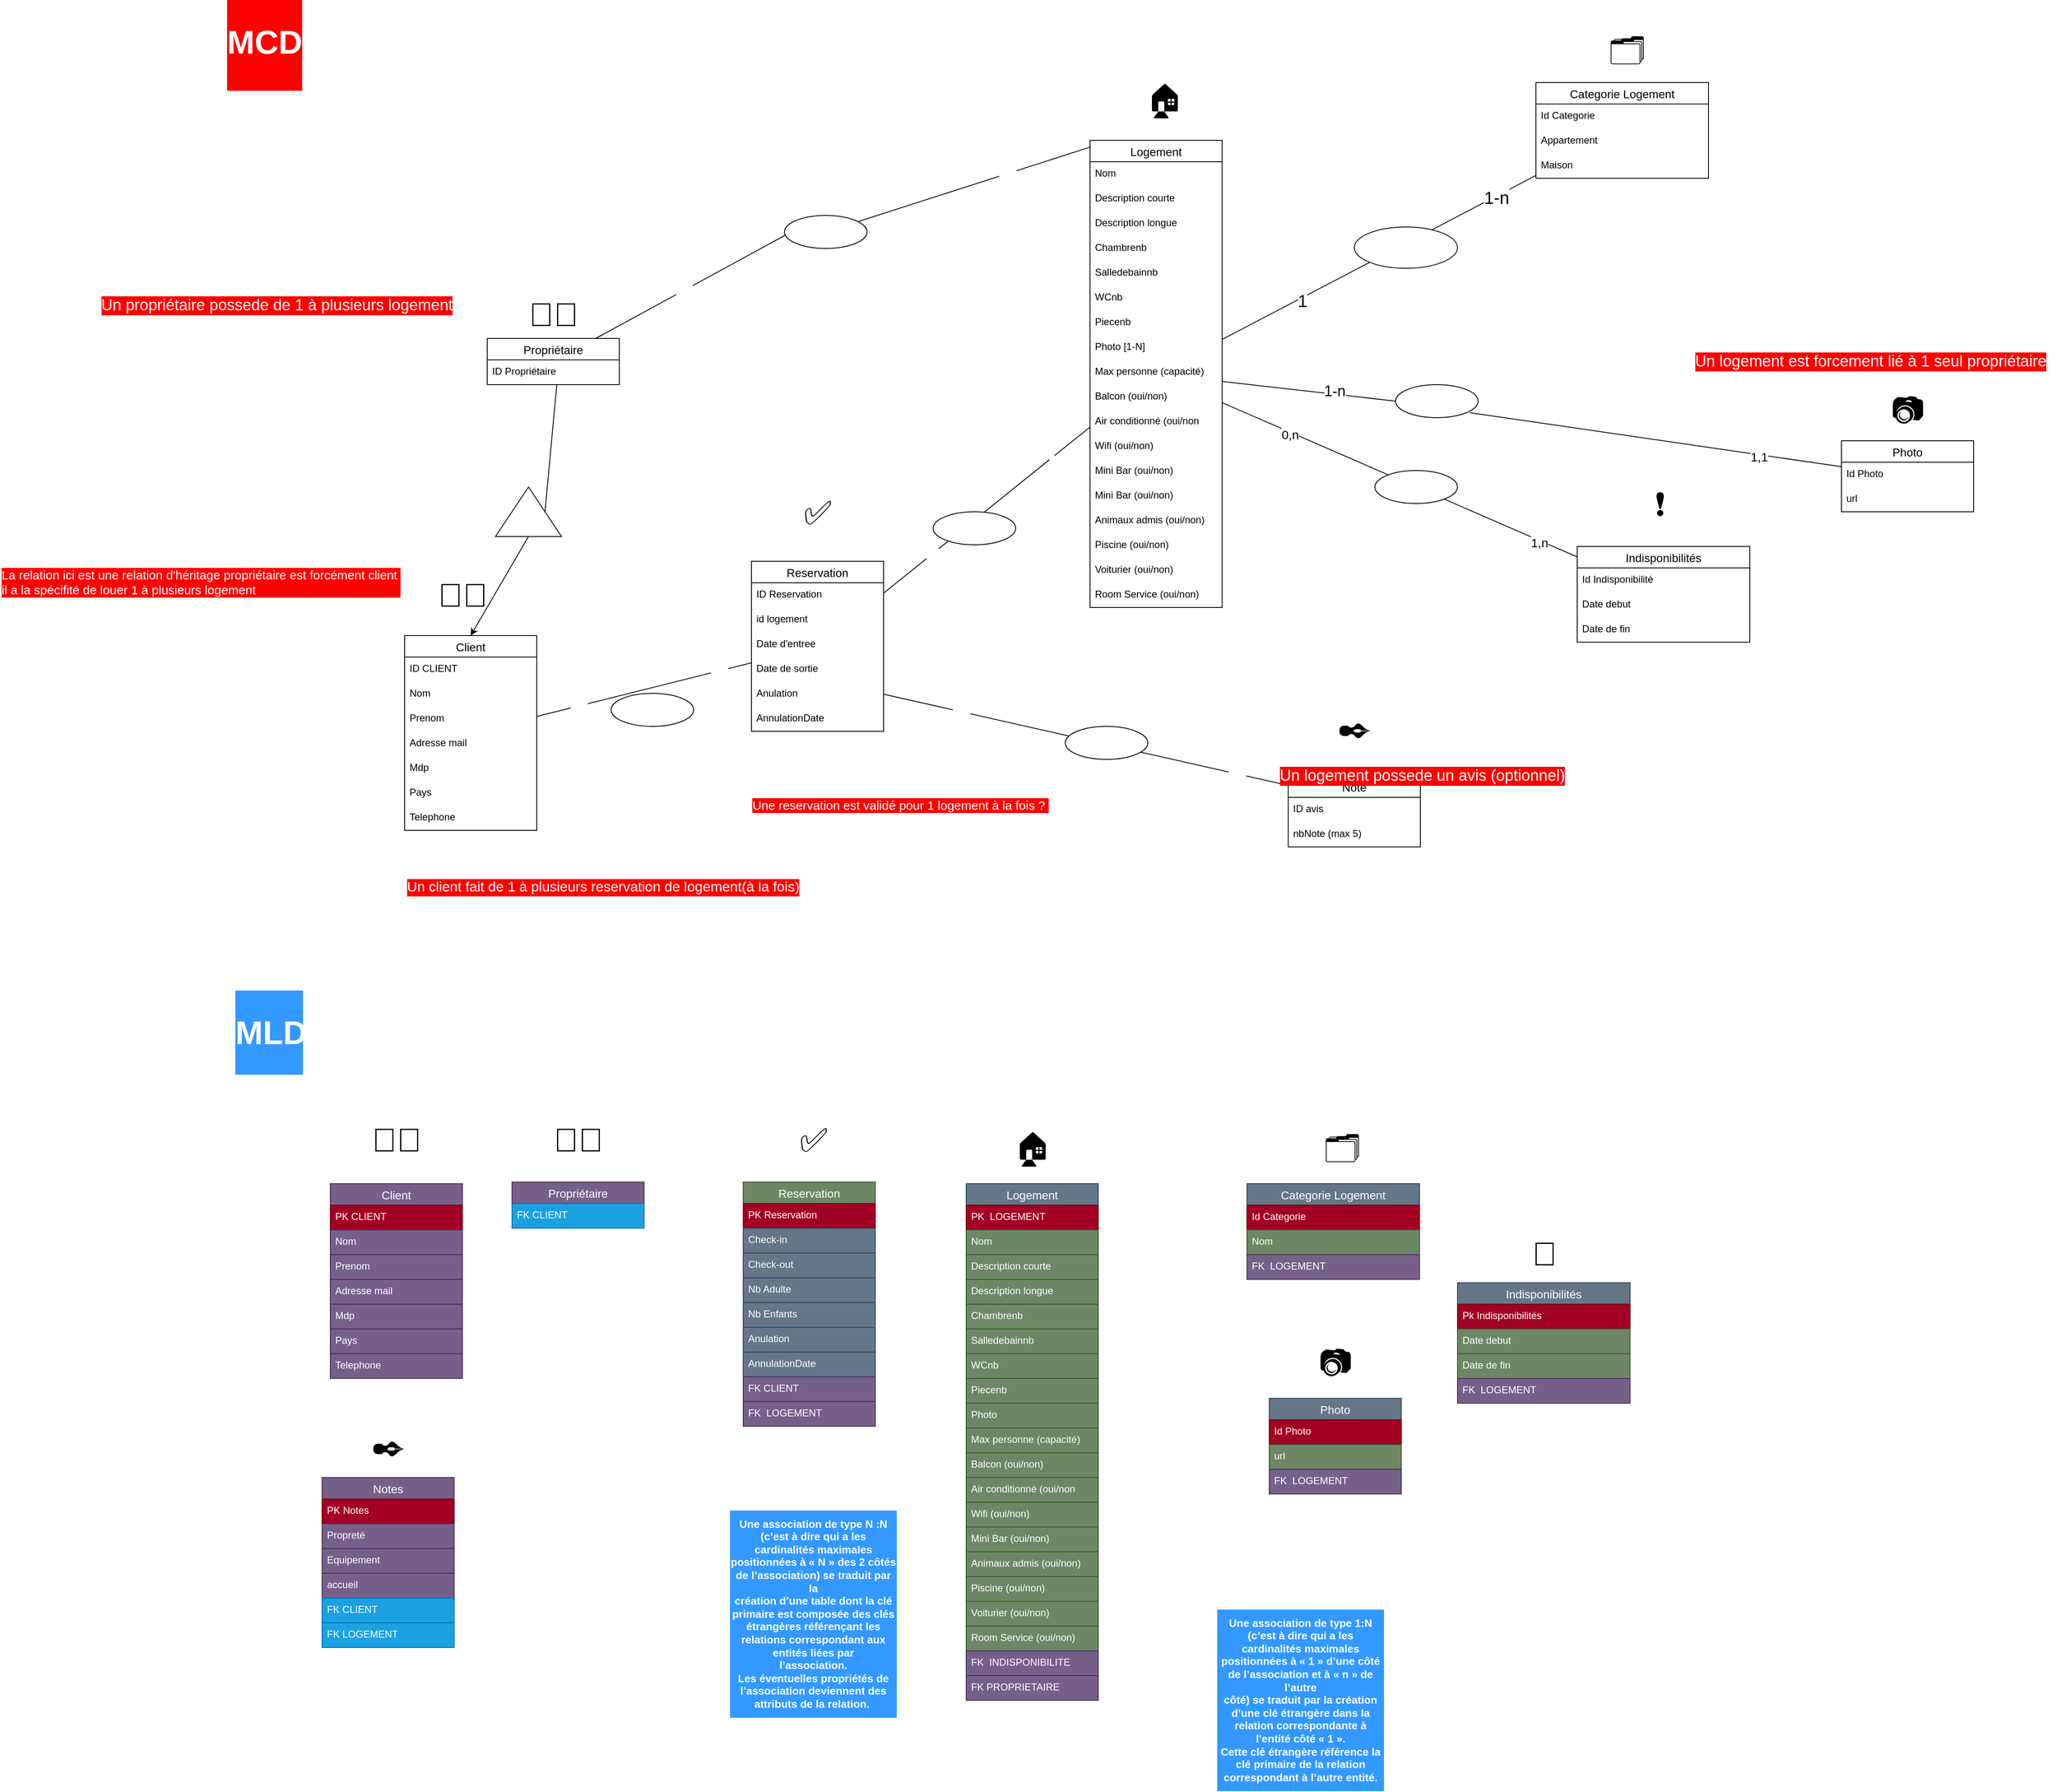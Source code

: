 <mxfile>
    <diagram id="8EdamfEGsbZpH8VLuooQ" name="Page-1">
        <mxGraphModel dx="2427" dy="2163" grid="1" gridSize="10" guides="1" tooltips="1" connect="1" arrows="1" fold="1" page="1" pageScale="1" pageWidth="827" pageHeight="1169" math="0" shadow="0">
            <root>
                <mxCell id="0"/>
                <mxCell id="1" parent="0"/>
                <mxCell id="2" value="Client" style="swimlane;fontStyle=0;childLayout=stackLayout;horizontal=1;startSize=26;horizontalStack=0;resizeParent=1;resizeParentMax=0;resizeLast=0;collapsible=1;marginBottom=0;align=center;fontSize=14;" parent="1" vertex="1">
                    <mxGeometry x="-220" y="-300" width="160" height="236" as="geometry"/>
                </mxCell>
                <mxCell id="3" value="ID CLIENT" style="text;strokeColor=none;fillColor=none;spacingLeft=4;spacingRight=4;overflow=hidden;rotatable=0;points=[[0,0.5],[1,0.5]];portConstraint=eastwest;fontSize=12;" parent="2" vertex="1">
                    <mxGeometry y="26" width="160" height="30" as="geometry"/>
                </mxCell>
                <mxCell id="19" value="Nom" style="text;strokeColor=none;fillColor=none;spacingLeft=4;spacingRight=4;overflow=hidden;rotatable=0;points=[[0,0.5],[1,0.5]];portConstraint=eastwest;fontSize=12;" parent="2" vertex="1">
                    <mxGeometry y="56" width="160" height="30" as="geometry"/>
                </mxCell>
                <mxCell id="4" value="Prenom" style="text;strokeColor=none;fillColor=none;spacingLeft=4;spacingRight=4;overflow=hidden;rotatable=0;points=[[0,0.5],[1,0.5]];portConstraint=eastwest;fontSize=12;" parent="2" vertex="1">
                    <mxGeometry y="86" width="160" height="30" as="geometry"/>
                </mxCell>
                <mxCell id="5" value="Adresse mail" style="text;strokeColor=none;fillColor=none;spacingLeft=4;spacingRight=4;overflow=hidden;rotatable=0;points=[[0,0.5],[1,0.5]];portConstraint=eastwest;fontSize=12;" parent="2" vertex="1">
                    <mxGeometry y="116" width="160" height="30" as="geometry"/>
                </mxCell>
                <mxCell id="22" value="Mdp" style="text;strokeColor=none;fillColor=none;spacingLeft=4;spacingRight=4;overflow=hidden;rotatable=0;points=[[0,0.5],[1,0.5]];portConstraint=eastwest;fontSize=12;" parent="2" vertex="1">
                    <mxGeometry y="146" width="160" height="30" as="geometry"/>
                </mxCell>
                <mxCell id="20" value="Pays" style="text;strokeColor=none;fillColor=none;spacingLeft=4;spacingRight=4;overflow=hidden;rotatable=0;points=[[0,0.5],[1,0.5]];portConstraint=eastwest;fontSize=12;" parent="2" vertex="1">
                    <mxGeometry y="176" width="160" height="30" as="geometry"/>
                </mxCell>
                <mxCell id="21" value="Telephone" style="text;strokeColor=none;fillColor=none;spacingLeft=4;spacingRight=4;overflow=hidden;rotatable=0;points=[[0,0.5],[1,0.5]];portConstraint=eastwest;fontSize=12;" parent="2" vertex="1">
                    <mxGeometry y="206" width="160" height="30" as="geometry"/>
                </mxCell>
                <mxCell id="6" value="Reservation" style="swimlane;fontStyle=0;childLayout=stackLayout;horizontal=1;startSize=26;horizontalStack=0;resizeParent=1;resizeParentMax=0;resizeLast=0;collapsible=1;marginBottom=0;align=center;fontSize=14;" parent="1" vertex="1">
                    <mxGeometry x="200" y="-390" width="160" height="206" as="geometry"/>
                </mxCell>
                <mxCell id="7" value="ID Reservation" style="text;strokeColor=none;fillColor=none;spacingLeft=4;spacingRight=4;overflow=hidden;rotatable=0;points=[[0,0.5],[1,0.5]];portConstraint=eastwest;fontSize=12;" parent="6" vertex="1">
                    <mxGeometry y="26" width="160" height="30" as="geometry"/>
                </mxCell>
                <mxCell id="8" value="id logement" style="text;strokeColor=none;fillColor=none;spacingLeft=4;spacingRight=4;overflow=hidden;rotatable=0;points=[[0,0.5],[1,0.5]];portConstraint=eastwest;fontSize=12;" parent="6" vertex="1">
                    <mxGeometry y="56" width="160" height="30" as="geometry"/>
                </mxCell>
                <mxCell id="9" value="Date d'entree" style="text;strokeColor=none;fillColor=none;spacingLeft=4;spacingRight=4;overflow=hidden;rotatable=0;points=[[0,0.5],[1,0.5]];portConstraint=eastwest;fontSize=12;" parent="6" vertex="1">
                    <mxGeometry y="86" width="160" height="30" as="geometry"/>
                </mxCell>
                <mxCell id="18" value="Date de sortie" style="text;strokeColor=none;fillColor=none;spacingLeft=4;spacingRight=4;overflow=hidden;rotatable=0;points=[[0,0.5],[1,0.5]];portConstraint=eastwest;fontSize=12;" parent="6" vertex="1">
                    <mxGeometry y="116" width="160" height="30" as="geometry"/>
                </mxCell>
                <mxCell id="29" value="Anulation" style="text;strokeColor=none;fillColor=none;spacingLeft=4;spacingRight=4;overflow=hidden;rotatable=0;points=[[0,0.5],[1,0.5]];portConstraint=eastwest;fontSize=12;" parent="6" vertex="1">
                    <mxGeometry y="146" width="160" height="30" as="geometry"/>
                </mxCell>
                <mxCell id="30" value="AnnulationDate" style="text;strokeColor=none;fillColor=none;spacingLeft=4;spacingRight=4;overflow=hidden;rotatable=0;points=[[0,0.5],[1,0.5]];portConstraint=eastwest;fontSize=12;" parent="6" vertex="1">
                    <mxGeometry y="176" width="160" height="30" as="geometry"/>
                </mxCell>
                <mxCell id="10" value="Logement" style="swimlane;fontStyle=0;childLayout=stackLayout;horizontal=1;startSize=26;horizontalStack=0;resizeParent=1;resizeParentMax=0;resizeLast=0;collapsible=1;marginBottom=0;align=center;fontSize=14;" parent="1" vertex="1">
                    <mxGeometry x="610" y="-900" width="160" height="566" as="geometry"/>
                </mxCell>
                <mxCell id="11" value="Nom" style="text;strokeColor=none;fillColor=none;spacingLeft=4;spacingRight=4;overflow=hidden;rotatable=0;points=[[0,0.5],[1,0.5]];portConstraint=eastwest;fontSize=12;" parent="10" vertex="1">
                    <mxGeometry y="26" width="160" height="30" as="geometry"/>
                </mxCell>
                <mxCell id="12" value="Description courte" style="text;strokeColor=none;fillColor=none;spacingLeft=4;spacingRight=4;overflow=hidden;rotatable=0;points=[[0,0.5],[1,0.5]];portConstraint=eastwest;fontSize=12;" parent="10" vertex="1">
                    <mxGeometry y="56" width="160" height="30" as="geometry"/>
                </mxCell>
                <mxCell id="13" value="Description longue" style="text;strokeColor=none;fillColor=none;spacingLeft=4;spacingRight=4;overflow=hidden;rotatable=0;points=[[0,0.5],[1,0.5]];portConstraint=eastwest;fontSize=12;" parent="10" vertex="1">
                    <mxGeometry y="86" width="160" height="30" as="geometry"/>
                </mxCell>
                <mxCell id="31" value="Chambrenb" style="text;strokeColor=none;fillColor=none;spacingLeft=4;spacingRight=4;overflow=hidden;rotatable=0;points=[[0,0.5],[1,0.5]];portConstraint=eastwest;fontSize=12;" parent="10" vertex="1">
                    <mxGeometry y="116" width="160" height="30" as="geometry"/>
                </mxCell>
                <mxCell id="37" value="Salledebainnb" style="text;strokeColor=none;fillColor=none;spacingLeft=4;spacingRight=4;overflow=hidden;rotatable=0;points=[[0,0.5],[1,0.5]];portConstraint=eastwest;fontSize=12;" parent="10" vertex="1">
                    <mxGeometry y="146" width="160" height="30" as="geometry"/>
                </mxCell>
                <mxCell id="38" value="WCnb" style="text;strokeColor=none;fillColor=none;spacingLeft=4;spacingRight=4;overflow=hidden;rotatable=0;points=[[0,0.5],[1,0.5]];portConstraint=eastwest;fontSize=12;" parent="10" vertex="1">
                    <mxGeometry y="176" width="160" height="30" as="geometry"/>
                </mxCell>
                <mxCell id="33" value="Piecenb" style="text;strokeColor=none;fillColor=none;spacingLeft=4;spacingRight=4;overflow=hidden;rotatable=0;points=[[0,0.5],[1,0.5]];portConstraint=eastwest;fontSize=12;" parent="10" vertex="1">
                    <mxGeometry y="206" width="160" height="30" as="geometry"/>
                </mxCell>
                <mxCell id="34" value="Photo [1-N]" style="text;strokeColor=none;fillColor=none;spacingLeft=4;spacingRight=4;overflow=hidden;rotatable=0;points=[[0,0.5],[1,0.5]];portConstraint=eastwest;fontSize=12;" parent="10" vertex="1">
                    <mxGeometry y="236" width="160" height="30" as="geometry"/>
                </mxCell>
                <mxCell id="35" value="Max personne (capacité)" style="text;strokeColor=none;fillColor=none;spacingLeft=4;spacingRight=4;overflow=hidden;rotatable=0;points=[[0,0.5],[1,0.5]];portConstraint=eastwest;fontSize=12;" parent="10" vertex="1">
                    <mxGeometry y="266" width="160" height="30" as="geometry"/>
                </mxCell>
                <mxCell id="36" value=" Balcon (oui/non) " style="text;strokeColor=none;fillColor=none;spacingLeft=4;spacingRight=4;overflow=hidden;rotatable=0;points=[[0,0.5],[1,0.5]];portConstraint=eastwest;fontSize=12;" parent="10" vertex="1">
                    <mxGeometry y="296" width="160" height="30" as="geometry"/>
                </mxCell>
                <mxCell id="39" value="  Air conditionné (oui/non " style="text;strokeColor=none;fillColor=none;spacingLeft=4;spacingRight=4;overflow=hidden;rotatable=0;points=[[0,0.5],[1,0.5]];portConstraint=eastwest;fontSize=12;" parent="10" vertex="1">
                    <mxGeometry y="326" width="160" height="30" as="geometry"/>
                </mxCell>
                <mxCell id="40" value=" Wifi (oui/non) " style="text;strokeColor=none;fillColor=none;spacingLeft=4;spacingRight=4;overflow=hidden;rotatable=0;points=[[0,0.5],[1,0.5]];portConstraint=eastwest;fontSize=12;" parent="10" vertex="1">
                    <mxGeometry y="356" width="160" height="30" as="geometry"/>
                </mxCell>
                <mxCell id="41" value="  Mini Bar (oui/non) " style="text;strokeColor=none;fillColor=none;spacingLeft=4;spacingRight=4;overflow=hidden;rotatable=0;points=[[0,0.5],[1,0.5]];portConstraint=eastwest;fontSize=12;" parent="10" vertex="1">
                    <mxGeometry y="386" width="160" height="30" as="geometry"/>
                </mxCell>
                <mxCell id="42" value="  Mini Bar (oui/non) " style="text;strokeColor=none;fillColor=none;spacingLeft=4;spacingRight=4;overflow=hidden;rotatable=0;points=[[0,0.5],[1,0.5]];portConstraint=eastwest;fontSize=12;" parent="10" vertex="1">
                    <mxGeometry y="416" width="160" height="30" as="geometry"/>
                </mxCell>
                <mxCell id="43" value="  Animaux admis (oui/non)  " style="text;strokeColor=none;fillColor=none;spacingLeft=4;spacingRight=4;overflow=hidden;rotatable=0;points=[[0,0.5],[1,0.5]];portConstraint=eastwest;fontSize=12;" parent="10" vertex="1">
                    <mxGeometry y="446" width="160" height="30" as="geometry"/>
                </mxCell>
                <mxCell id="44" value="   Piscine (oui/non)   " style="text;strokeColor=none;fillColor=none;spacingLeft=4;spacingRight=4;overflow=hidden;rotatable=0;points=[[0,0.5],[1,0.5]];portConstraint=eastwest;fontSize=12;" parent="10" vertex="1">
                    <mxGeometry y="476" width="160" height="30" as="geometry"/>
                </mxCell>
                <mxCell id="45" value="    Voiturier (oui/non)    " style="text;strokeColor=none;fillColor=none;spacingLeft=4;spacingRight=4;overflow=hidden;rotatable=0;points=[[0,0.5],[1,0.5]];portConstraint=eastwest;fontSize=12;" parent="10" vertex="1">
                    <mxGeometry y="506" width="160" height="30" as="geometry"/>
                </mxCell>
                <mxCell id="46" value="     Room Service (oui/non)    " style="text;strokeColor=none;fillColor=none;spacingLeft=4;spacingRight=4;overflow=hidden;rotatable=0;points=[[0,0.5],[1,0.5]];portConstraint=eastwest;fontSize=12;" parent="10" vertex="1">
                    <mxGeometry y="536" width="160" height="30" as="geometry"/>
                </mxCell>
                <mxCell id="14" value="Propriétaire" style="swimlane;fontStyle=0;childLayout=stackLayout;horizontal=1;startSize=26;horizontalStack=0;resizeParent=1;resizeParentMax=0;resizeLast=0;collapsible=1;marginBottom=0;align=center;fontSize=14;" parent="1" vertex="1">
                    <mxGeometry x="-120" y="-660" width="160" height="56" as="geometry"/>
                </mxCell>
                <mxCell id="15" value="ID Propriétaire" style="text;strokeColor=none;fillColor=none;spacingLeft=4;spacingRight=4;overflow=hidden;rotatable=0;points=[[0,0.5],[1,0.5]];portConstraint=eastwest;fontSize=12;" parent="14" vertex="1">
                    <mxGeometry y="26" width="160" height="30" as="geometry"/>
                </mxCell>
                <mxCell id="24" value="Note" style="swimlane;fontStyle=0;childLayout=stackLayout;horizontal=1;startSize=26;horizontalStack=0;resizeParent=1;resizeParentMax=0;resizeLast=0;collapsible=1;marginBottom=0;align=center;fontSize=14;" parent="1" vertex="1">
                    <mxGeometry x="850" y="-130" width="160" height="86" as="geometry"/>
                </mxCell>
                <mxCell id="25" value="ID avis" style="text;strokeColor=none;fillColor=none;spacingLeft=4;spacingRight=4;overflow=hidden;rotatable=0;points=[[0,0.5],[1,0.5]];portConstraint=eastwest;fontSize=12;" parent="24" vertex="1">
                    <mxGeometry y="26" width="160" height="30" as="geometry"/>
                </mxCell>
                <mxCell id="26" value="nbNote (max 5)" style="text;strokeColor=none;fillColor=none;spacingLeft=4;spacingRight=4;overflow=hidden;rotatable=0;points=[[0,0.5],[1,0.5]];portConstraint=eastwest;fontSize=12;" parent="24" vertex="1">
                    <mxGeometry y="56" width="160" height="30" as="geometry"/>
                </mxCell>
                <mxCell id="47" value="&lt;span style=&quot;font-size: 40px;&quot;&gt;🏠&lt;/span&gt;" style="text;html=1;align=center;verticalAlign=middle;resizable=0;points=[];autosize=1;strokeColor=none;fillColor=none;" parent="1" vertex="1">
                    <mxGeometry x="660" y="-980" width="80" height="60" as="geometry"/>
                </mxCell>
                <mxCell id="48" value="&lt;span style=&quot;font-size: 40px;&quot;&gt;✒️&lt;/span&gt;" style="text;html=1;align=center;verticalAlign=middle;resizable=0;points=[];autosize=1;strokeColor=none;fillColor=none;" parent="1" vertex="1">
                    <mxGeometry x="890" y="-220" width="80" height="60" as="geometry"/>
                </mxCell>
                <mxCell id="49" value="&lt;span style=&quot;font-size: 40px;&quot;&gt;✅&lt;/span&gt;" style="text;html=1;align=center;verticalAlign=middle;resizable=0;points=[];autosize=1;strokeColor=none;fillColor=none;" parent="1" vertex="1">
                    <mxGeometry x="240" y="-480" width="80" height="60" as="geometry"/>
                </mxCell>
                <mxCell id="50" value="&lt;span style=&quot;font-size: 40px;&quot;&gt;👩🏾&lt;/span&gt;" style="text;html=1;align=center;verticalAlign=middle;resizable=0;points=[];autosize=1;strokeColor=none;fillColor=none;" parent="1" vertex="1">
                    <mxGeometry x="-190" y="-380" width="80" height="60" as="geometry"/>
                </mxCell>
                <mxCell id="51" value="&lt;span style=&quot;font-size: 40px;&quot;&gt;👩🏾&lt;/span&gt;" style="text;html=1;align=center;verticalAlign=middle;resizable=0;points=[];autosize=1;strokeColor=none;fillColor=none;" parent="1" vertex="1">
                    <mxGeometry x="-80" y="-720" width="80" height="60" as="geometry"/>
                </mxCell>
                <mxCell id="63" value="" style="endArrow=none;html=1;rounded=0;fontSize=40;entryX=0.006;entryY=0.014;entryDx=0;entryDy=0;entryPerimeter=0;startArrow=none;" parent="1" source="86" target="10" edge="1">
                    <mxGeometry relative="1" as="geometry">
                        <mxPoint x="310" y="-570" as="sourcePoint"/>
                        <mxPoint x="470" y="-570" as="targetPoint"/>
                    </mxGeometry>
                </mxCell>
                <mxCell id="64" value="" style="resizable=0;html=1;align=right;verticalAlign=bottom;fontSize=40;" parent="63" connectable="0" vertex="1">
                    <mxGeometry x="1" relative="1" as="geometry"/>
                </mxCell>
                <mxCell id="105" value="1-1" style="edgeLabel;html=1;align=center;verticalAlign=middle;resizable=0;points=[];fontSize=15;fontColor=#FFFFFF;" parent="63" vertex="1" connectable="0">
                    <mxGeometry x="0.283" relative="1" as="geometry">
                        <mxPoint as="offset"/>
                    </mxGeometry>
                </mxCell>
                <mxCell id="65" value="" style="endArrow=none;html=1;rounded=0;fontSize=40;" parent="1" source="2" target="6" edge="1">
                    <mxGeometry relative="1" as="geometry">
                        <mxPoint x="310" y="-570" as="sourcePoint"/>
                        <mxPoint x="470" y="-570" as="targetPoint"/>
                    </mxGeometry>
                </mxCell>
                <mxCell id="106" value="0-n" style="edgeLabel;html=1;align=center;verticalAlign=middle;resizable=0;points=[];fontSize=15;fontColor=#FFFFFF;" parent="65" vertex="1" connectable="0">
                    <mxGeometry x="-0.608" relative="1" as="geometry">
                        <mxPoint as="offset"/>
                    </mxGeometry>
                </mxCell>
                <mxCell id="107" value="1-1" style="edgeLabel;html=1;align=center;verticalAlign=middle;resizable=0;points=[];fontSize=15;fontColor=#FFFFFF;" parent="65" vertex="1" connectable="0">
                    <mxGeometry x="0.698" y="-1" relative="1" as="geometry">
                        <mxPoint y="1" as="offset"/>
                    </mxGeometry>
                </mxCell>
                <mxCell id="73" value="" style="endArrow=none;html=1;rounded=0;fontSize=40;" parent="1" source="6" target="10" edge="1">
                    <mxGeometry relative="1" as="geometry">
                        <mxPoint x="310" y="-470" as="sourcePoint"/>
                        <mxPoint x="470" y="-470" as="targetPoint"/>
                    </mxGeometry>
                </mxCell>
                <mxCell id="108" value="1-1" style="edgeLabel;html=1;align=center;verticalAlign=middle;resizable=0;points=[];fontSize=15;fontColor=#FFFFFF;" parent="73" vertex="1" connectable="0">
                    <mxGeometry x="-0.521" y="-3" relative="1" as="geometry">
                        <mxPoint as="offset"/>
                    </mxGeometry>
                </mxCell>
                <mxCell id="109" value="1" style="edgeLabel;html=1;align=center;verticalAlign=middle;resizable=0;points=[];fontSize=15;fontColor=#FFFFFF;" parent="73" vertex="1" connectable="0">
                    <mxGeometry x="0.614" y="-4" relative="1" as="geometry">
                        <mxPoint as="offset"/>
                    </mxGeometry>
                </mxCell>
                <mxCell id="75" value="" style="endArrow=none;html=1;rounded=0;fontSize=40;entryX=-0.012;entryY=0.129;entryDx=0;entryDy=0;entryPerimeter=0;exitX=1;exitY=0.5;exitDx=0;exitDy=0;" parent="1" source="29" target="24" edge="1">
                    <mxGeometry relative="1" as="geometry">
                        <mxPoint x="790" y="-400" as="sourcePoint"/>
                        <mxPoint x="950" y="-400" as="targetPoint"/>
                    </mxGeometry>
                </mxCell>
                <mxCell id="111" value="0,n" style="edgeLabel;html=1;align=center;verticalAlign=middle;resizable=0;points=[];fontSize=15;fontColor=#FFFFFF;" parent="75" vertex="1" connectable="0">
                    <mxGeometry x="-0.612" y="-4" relative="1" as="geometry">
                        <mxPoint as="offset"/>
                    </mxGeometry>
                </mxCell>
                <mxCell id="112" value="1,n" style="edgeLabel;html=1;align=center;verticalAlign=middle;resizable=0;points=[];fontSize=15;fontColor=#FFFFFF;" parent="75" vertex="1" connectable="0">
                    <mxGeometry x="0.754" y="-1" relative="1" as="geometry">
                        <mxPoint as="offset"/>
                    </mxGeometry>
                </mxCell>
                <mxCell id="79" value="Un propriétaire possede de 1 à plusieurs logement" style="text;html=1;align=center;verticalAlign=middle;resizable=0;points=[];autosize=1;strokeColor=none;fillColor=none;fontSize=19;fontColor=#FFFFFF;labelBackgroundColor=#FF0000;" parent="1" vertex="1">
                    <mxGeometry x="-600" y="-720" width="450" height="40" as="geometry"/>
                </mxCell>
                <mxCell id="80" value="Un client fait de 1 à plusieurs reservation de logement(à la fois)" style="text;html=1;align=center;verticalAlign=middle;resizable=0;points=[];autosize=1;strokeColor=none;fillColor=none;fontSize=17;fontColor=#FFFFFF;labelBackgroundColor=#FF0000;" parent="1" vertex="1">
                    <mxGeometry x="-230" y="-10" width="500" height="30" as="geometry"/>
                </mxCell>
                <mxCell id="81" value="La relation ici est une relation d'héritage propriétaire est forcément client&amp;nbsp;&lt;br&gt;il a la spécifité de louer 1 à plusieurs logement" style="text;html=1;align=left;verticalAlign=middle;resizable=0;points=[];autosize=1;strokeColor=none;fillColor=none;fontSize=15;fontColor=#FFFFFF;labelBackgroundColor=#FF0000;" parent="1" vertex="1">
                    <mxGeometry x="-710" y="-390" width="510" height="50" as="geometry"/>
                </mxCell>
                <mxCell id="87" value="" style="endArrow=none;html=1;rounded=0;fontSize=40;entryX=0.1;entryY=0.475;entryDx=0;entryDy=0;entryPerimeter=0;" parent="1" source="14" target="86" edge="1">
                    <mxGeometry relative="1" as="geometry">
                        <mxPoint x="40" y="-699.854" as="sourcePoint"/>
                        <mxPoint x="560.96" y="-881.236" as="targetPoint"/>
                        <Array as="points"/>
                    </mxGeometry>
                </mxCell>
                <mxCell id="104" value="1-n" style="edgeLabel;html=1;align=center;verticalAlign=middle;resizable=0;points=[];fontSize=15;fontColor=#FFFFFF;" parent="87" vertex="1" connectable="0">
                    <mxGeometry x="-0.114" y="-3" relative="1" as="geometry">
                        <mxPoint y="-1" as="offset"/>
                    </mxGeometry>
                </mxCell>
                <mxCell id="86" value="" style="ellipse;whiteSpace=wrap;html=1;align=center;fontStyle=4;labelBackgroundColor=#FF0000;fontSize=20;fontColor=#FFFFFF;" parent="1" vertex="1">
                    <mxGeometry x="240" y="-809" width="100" height="40" as="geometry"/>
                </mxCell>
                <mxCell id="91" value="" style="ellipse;whiteSpace=wrap;html=1;align=center;fontStyle=4;labelBackgroundColor=#FF0000;fontSize=20;fontColor=#FFFFFF;" parent="1" vertex="1">
                    <mxGeometry x="30" y="-230" width="100" height="40" as="geometry"/>
                </mxCell>
                <mxCell id="92" value="" style="ellipse;whiteSpace=wrap;html=1;align=center;fontStyle=4;labelBackgroundColor=#FF0000;fontSize=20;fontColor=#FFFFFF;" parent="1" vertex="1">
                    <mxGeometry x="420" y="-450" width="100" height="40" as="geometry"/>
                </mxCell>
                <mxCell id="93" value="" style="ellipse;whiteSpace=wrap;html=1;align=center;fontStyle=4;labelBackgroundColor=#FF0000;fontSize=20;fontColor=#FFFFFF;" parent="1" vertex="1">
                    <mxGeometry x="580" y="-190" width="100" height="40" as="geometry"/>
                </mxCell>
                <mxCell id="94" value="Une reservation est validé pour 1 logement à la fois ?&amp;nbsp;" style="text;html=1;align=center;verticalAlign=middle;resizable=0;points=[];autosize=1;strokeColor=none;fillColor=none;fontSize=15;fontColor=#FFFFFF;labelBackgroundColor=#FF0000;" parent="1" vertex="1">
                    <mxGeometry x="190" y="-110" width="380" height="30" as="geometry"/>
                </mxCell>
                <mxCell id="95" value="Un logement possede un avis (optionnel)" style="text;html=1;align=center;verticalAlign=middle;resizable=0;points=[];autosize=1;strokeColor=none;fillColor=none;fontSize=19;fontColor=#FFFFFF;labelBackgroundColor=#FF0000;" parent="1" vertex="1">
                    <mxGeometry x="827" y="-150" width="370" height="40" as="geometry"/>
                </mxCell>
                <mxCell id="97" value="Possede" style="text;html=1;align=center;verticalAlign=middle;resizable=0;points=[];autosize=1;strokeColor=none;fillColor=none;fontSize=20;fontColor=#FFFFFF;" parent="1" vertex="1">
                    <mxGeometry x="235" y="-810" width="100" height="40" as="geometry"/>
                </mxCell>
                <mxCell id="98" value="fait" style="text;html=1;align=center;verticalAlign=middle;resizable=0;points=[];autosize=1;strokeColor=none;fillColor=none;fontSize=20;fontColor=#FFFFFF;" parent="1" vertex="1">
                    <mxGeometry x="55" y="-230" width="50" height="40" as="geometry"/>
                </mxCell>
                <mxCell id="99" value="concerne" style="text;html=1;align=center;verticalAlign=middle;resizable=0;points=[];autosize=1;strokeColor=none;fillColor=none;fontSize=20;fontColor=#FFFFFF;" parent="1" vertex="1">
                    <mxGeometry x="420" y="-450" width="110" height="40" as="geometry"/>
                </mxCell>
                <mxCell id="100" value="Possede" style="text;html=1;align=center;verticalAlign=middle;resizable=0;points=[];autosize=1;strokeColor=none;fillColor=none;fontSize=20;fontColor=#FFFFFF;" parent="1" vertex="1">
                    <mxGeometry x="580" y="-190" width="100" height="40" as="geometry"/>
                </mxCell>
                <mxCell id="101" value="Un logement est forcement lié à 1 seul propriétaire" style="text;html=1;align=center;verticalAlign=middle;resizable=0;points=[];autosize=1;strokeColor=none;fillColor=none;fontSize=19;fontColor=#FFFFFF;labelBackgroundColor=#FF0000;" parent="1" vertex="1">
                    <mxGeometry x="1330" y="-652" width="450" height="40" as="geometry"/>
                </mxCell>
                <mxCell id="113" value="" style="triangle;whiteSpace=wrap;html=1;labelBackgroundColor=#FF0000;fontSize=15;fontColor=#FFFFFF;rotation=-90;" parent="1" vertex="1">
                    <mxGeometry x="-100" y="-490" width="60" height="80" as="geometry"/>
                </mxCell>
                <mxCell id="114" value="" style="endArrow=classic;html=1;fontSize=15;fontColor=#FFFFFF;entryX=0.5;entryY=0;entryDx=0;entryDy=0;exitX=0;exitY=0.5;exitDx=0;exitDy=0;" parent="1" source="113" target="2" edge="1">
                    <mxGeometry width="50" height="50" relative="1" as="geometry">
                        <mxPoint x="180" y="-450" as="sourcePoint"/>
                        <mxPoint x="230" y="-500" as="targetPoint"/>
                    </mxGeometry>
                </mxCell>
                <mxCell id="115" value="" style="endArrow=none;html=1;fontSize=15;fontColor=#FFFFFF;exitX=0.5;exitY=1;exitDx=0;exitDy=0;entryX=0.527;entryY=0.982;entryDx=0;entryDy=0;entryPerimeter=0;" parent="1" source="113" target="15" edge="1">
                    <mxGeometry width="50" height="50" relative="1" as="geometry">
                        <mxPoint x="180" y="-450" as="sourcePoint"/>
                        <mxPoint x="-41.079" y="-574" as="targetPoint"/>
                    </mxGeometry>
                </mxCell>
                <mxCell id="117" value="PE" style="text;html=1;align=center;verticalAlign=middle;resizable=0;points=[];autosize=1;strokeColor=none;fillColor=none;fontSize=15;fontColor=#FFFFFF;" parent="1" vertex="1">
                    <mxGeometry x="-90" y="-450" width="40" height="30" as="geometry"/>
                </mxCell>
                <mxCell id="118" value="&lt;h1 style=&quot;font-size: 40px;&quot;&gt;MCD&lt;/h1&gt;&lt;div style=&quot;font-size: 40px;&quot;&gt;&lt;br style=&quot;font-size: 40px;&quot;&gt;&lt;/div&gt;" style="text;html=1;strokeColor=none;fillColor=none;spacing=5;spacingTop=-20;whiteSpace=wrap;overflow=hidden;rounded=0;labelBackgroundColor=#FF0000;fontSize=40;fontColor=#FFFFFF;" parent="1" vertex="1">
                    <mxGeometry x="-440" y="-1060" width="190" height="100" as="geometry"/>
                </mxCell>
                <mxCell id="205" value="Client" style="swimlane;fontStyle=0;childLayout=stackLayout;horizontal=1;startSize=26;horizontalStack=0;resizeParent=1;resizeParentMax=0;resizeLast=0;collapsible=1;marginBottom=0;align=center;fontSize=14;fillColor=#76608a;fontColor=#ffffff;strokeColor=#432D57;" parent="1" vertex="1">
                    <mxGeometry x="-310" y="364" width="160" height="236" as="geometry"/>
                </mxCell>
                <mxCell id="206" value="PK CLIENT" style="text;strokeColor=#6F0000;fillColor=#a20025;spacingLeft=4;spacingRight=4;overflow=hidden;rotatable=0;points=[[0,0.5],[1,0.5]];portConstraint=eastwest;fontSize=12;fontColor=#ffffff;" parent="205" vertex="1">
                    <mxGeometry y="26" width="160" height="30" as="geometry"/>
                </mxCell>
                <mxCell id="207" value="Nom" style="text;strokeColor=#432D57;fillColor=#76608a;spacingLeft=4;spacingRight=4;overflow=hidden;rotatable=0;points=[[0,0.5],[1,0.5]];portConstraint=eastwest;fontSize=12;fontColor=#ffffff;" parent="205" vertex="1">
                    <mxGeometry y="56" width="160" height="30" as="geometry"/>
                </mxCell>
                <mxCell id="208" value="Prenom" style="text;strokeColor=#432D57;fillColor=#76608a;spacingLeft=4;spacingRight=4;overflow=hidden;rotatable=0;points=[[0,0.5],[1,0.5]];portConstraint=eastwest;fontSize=12;fontColor=#ffffff;" parent="205" vertex="1">
                    <mxGeometry y="86" width="160" height="30" as="geometry"/>
                </mxCell>
                <mxCell id="209" value="Adresse mail" style="text;strokeColor=#432D57;fillColor=#76608a;spacingLeft=4;spacingRight=4;overflow=hidden;rotatable=0;points=[[0,0.5],[1,0.5]];portConstraint=eastwest;fontSize=12;fontColor=#ffffff;" parent="205" vertex="1">
                    <mxGeometry y="116" width="160" height="30" as="geometry"/>
                </mxCell>
                <mxCell id="210" value="Mdp" style="text;strokeColor=#432D57;fillColor=#76608a;spacingLeft=4;spacingRight=4;overflow=hidden;rotatable=0;points=[[0,0.5],[1,0.5]];portConstraint=eastwest;fontSize=12;fontColor=#ffffff;" parent="205" vertex="1">
                    <mxGeometry y="146" width="160" height="30" as="geometry"/>
                </mxCell>
                <mxCell id="211" value="Pays" style="text;strokeColor=#432D57;fillColor=#76608a;spacingLeft=4;spacingRight=4;overflow=hidden;rotatable=0;points=[[0,0.5],[1,0.5]];portConstraint=eastwest;fontSize=12;fontColor=#ffffff;" parent="205" vertex="1">
                    <mxGeometry y="176" width="160" height="30" as="geometry"/>
                </mxCell>
                <mxCell id="212" value="Telephone" style="text;strokeColor=#432D57;fillColor=#76608a;spacingLeft=4;spacingRight=4;overflow=hidden;rotatable=0;points=[[0,0.5],[1,0.5]];portConstraint=eastwest;fontSize=12;fontColor=#ffffff;" parent="205" vertex="1">
                    <mxGeometry y="206" width="160" height="30" as="geometry"/>
                </mxCell>
                <mxCell id="213" value="Reservation" style="swimlane;fontStyle=0;childLayout=stackLayout;horizontal=1;startSize=26;horizontalStack=0;resizeParent=1;resizeParentMax=0;resizeLast=0;collapsible=1;marginBottom=0;align=center;fontSize=14;fillColor=#6d8764;fontColor=#ffffff;strokeColor=#3A5431;" parent="1" vertex="1">
                    <mxGeometry x="190" y="362" width="160" height="296" as="geometry"/>
                </mxCell>
                <mxCell id="214" value="PK Reservation" style="text;strokeColor=#6F0000;fillColor=#a20025;spacingLeft=4;spacingRight=4;overflow=hidden;rotatable=0;points=[[0,0.5],[1,0.5]];portConstraint=eastwest;fontSize=12;fontColor=#ffffff;" parent="213" vertex="1">
                    <mxGeometry y="26" width="160" height="30" as="geometry"/>
                </mxCell>
                <mxCell id="216" value="Check-in" style="text;strokeColor=#314354;fillColor=#647687;spacingLeft=4;spacingRight=4;overflow=hidden;rotatable=0;points=[[0,0.5],[1,0.5]];portConstraint=eastwest;fontSize=12;fontColor=#ffffff;" parent="213" vertex="1">
                    <mxGeometry y="56" width="160" height="30" as="geometry"/>
                </mxCell>
                <mxCell id="352" value="Check-out" style="text;strokeColor=#314354;fillColor=#647687;spacingLeft=4;spacingRight=4;overflow=hidden;rotatable=0;points=[[0,0.5],[1,0.5]];portConstraint=eastwest;fontSize=12;fontColor=#ffffff;" parent="213" vertex="1">
                    <mxGeometry y="86" width="160" height="30" as="geometry"/>
                </mxCell>
                <mxCell id="351" value="Nb Adulte" style="text;strokeColor=#314354;fillColor=#647687;spacingLeft=4;spacingRight=4;overflow=hidden;rotatable=0;points=[[0,0.5],[1,0.5]];portConstraint=eastwest;fontSize=12;fontColor=#ffffff;" parent="213" vertex="1">
                    <mxGeometry y="116" width="160" height="30" as="geometry"/>
                </mxCell>
                <mxCell id="217" value="Nb Enfants" style="text;strokeColor=#314354;fillColor=#647687;spacingLeft=4;spacingRight=4;overflow=hidden;rotatable=0;points=[[0,0.5],[1,0.5]];portConstraint=eastwest;fontSize=12;fontColor=#ffffff;" parent="213" vertex="1">
                    <mxGeometry y="146" width="160" height="30" as="geometry"/>
                </mxCell>
                <mxCell id="218" value="Anulation" style="text;strokeColor=#314354;fillColor=#647687;spacingLeft=4;spacingRight=4;overflow=hidden;rotatable=0;points=[[0,0.5],[1,0.5]];portConstraint=eastwest;fontSize=12;fontColor=#ffffff;" parent="213" vertex="1">
                    <mxGeometry y="176" width="160" height="30" as="geometry"/>
                </mxCell>
                <mxCell id="353" value="AnnulationDate" style="text;strokeColor=#314354;fillColor=#647687;spacingLeft=4;spacingRight=4;overflow=hidden;rotatable=0;points=[[0,0.5],[1,0.5]];portConstraint=eastwest;fontSize=12;fontColor=#ffffff;" parent="213" vertex="1">
                    <mxGeometry y="206" width="160" height="30" as="geometry"/>
                </mxCell>
                <mxCell id="290" value="FK CLIENT" style="text;strokeColor=#432D57;fillColor=#76608a;spacingLeft=4;spacingRight=4;overflow=hidden;rotatable=0;points=[[0,0.5],[1,0.5]];portConstraint=eastwest;fontSize=12;fontColor=#ffffff;" parent="213" vertex="1">
                    <mxGeometry y="236" width="160" height="30" as="geometry"/>
                </mxCell>
                <mxCell id="292" value="FK  LOGEMENT" style="text;strokeColor=#432D57;fillColor=#76608a;spacingLeft=4;spacingRight=4;overflow=hidden;rotatable=0;points=[[0,0.5],[1,0.5]];portConstraint=eastwest;fontSize=12;fontColor=#ffffff;" parent="213" vertex="1">
                    <mxGeometry y="266" width="160" height="30" as="geometry"/>
                </mxCell>
                <mxCell id="220" value="Logement" style="swimlane;fontStyle=0;childLayout=stackLayout;horizontal=1;startSize=26;horizontalStack=0;resizeParent=1;resizeParentMax=0;resizeLast=0;collapsible=1;marginBottom=0;align=center;fontSize=14;fillColor=#647687;fontColor=#ffffff;strokeColor=#314354;" parent="1" vertex="1">
                    <mxGeometry x="460" y="364" width="160" height="626" as="geometry"/>
                </mxCell>
                <mxCell id="221" value="PK  LOGEMENT" style="text;strokeColor=#6F0000;fillColor=#a20025;spacingLeft=4;spacingRight=4;overflow=hidden;rotatable=0;points=[[0,0.5],[1,0.5]];portConstraint=eastwest;fontSize=12;fontColor=#ffffff;" parent="220" vertex="1">
                    <mxGeometry y="26" width="160" height="30" as="geometry"/>
                </mxCell>
                <mxCell id="294" value="Nom" style="text;strokeColor=#3A5431;fillColor=#6d8764;spacingLeft=4;spacingRight=4;overflow=hidden;rotatable=0;points=[[0,0.5],[1,0.5]];portConstraint=eastwest;fontSize=12;fontColor=#ffffff;" parent="220" vertex="1">
                    <mxGeometry y="56" width="160" height="30" as="geometry"/>
                </mxCell>
                <mxCell id="222" value="Description courte" style="text;strokeColor=#3A5431;fillColor=#6d8764;spacingLeft=4;spacingRight=4;overflow=hidden;rotatable=0;points=[[0,0.5],[1,0.5]];portConstraint=eastwest;fontSize=12;fontColor=#ffffff;" parent="220" vertex="1">
                    <mxGeometry y="86" width="160" height="30" as="geometry"/>
                </mxCell>
                <mxCell id="223" value="Description longue" style="text;strokeColor=#3A5431;fillColor=#6d8764;spacingLeft=4;spacingRight=4;overflow=hidden;rotatable=0;points=[[0,0.5],[1,0.5]];portConstraint=eastwest;fontSize=12;fontColor=#ffffff;" parent="220" vertex="1">
                    <mxGeometry y="116" width="160" height="30" as="geometry"/>
                </mxCell>
                <mxCell id="224" value="Chambrenb" style="text;strokeColor=#3A5431;fillColor=#6d8764;spacingLeft=4;spacingRight=4;overflow=hidden;rotatable=0;points=[[0,0.5],[1,0.5]];portConstraint=eastwest;fontSize=12;fontColor=#ffffff;" parent="220" vertex="1">
                    <mxGeometry y="146" width="160" height="30" as="geometry"/>
                </mxCell>
                <mxCell id="225" value="Salledebainnb" style="text;strokeColor=#3A5431;fillColor=#6d8764;spacingLeft=4;spacingRight=4;overflow=hidden;rotatable=0;points=[[0,0.5],[1,0.5]];portConstraint=eastwest;fontSize=12;fontColor=#ffffff;" parent="220" vertex="1">
                    <mxGeometry y="176" width="160" height="30" as="geometry"/>
                </mxCell>
                <mxCell id="226" value="WCnb" style="text;strokeColor=#3A5431;fillColor=#6d8764;spacingLeft=4;spacingRight=4;overflow=hidden;rotatable=0;points=[[0,0.5],[1,0.5]];portConstraint=eastwest;fontSize=12;fontColor=#ffffff;" parent="220" vertex="1">
                    <mxGeometry y="206" width="160" height="30" as="geometry"/>
                </mxCell>
                <mxCell id="227" value="Piecenb" style="text;strokeColor=#3A5431;fillColor=#6d8764;spacingLeft=4;spacingRight=4;overflow=hidden;rotatable=0;points=[[0,0.5],[1,0.5]];portConstraint=eastwest;fontSize=12;fontColor=#ffffff;" parent="220" vertex="1">
                    <mxGeometry y="236" width="160" height="30" as="geometry"/>
                </mxCell>
                <mxCell id="228" value="Photo " style="text;strokeColor=#3A5431;fillColor=#6d8764;spacingLeft=4;spacingRight=4;overflow=hidden;rotatable=0;points=[[0,0.5],[1,0.5]];portConstraint=eastwest;fontSize=12;fontColor=#ffffff;" parent="220" vertex="1">
                    <mxGeometry y="266" width="160" height="30" as="geometry"/>
                </mxCell>
                <mxCell id="229" value="Max personne (capacité)" style="text;strokeColor=#3A5431;fillColor=#6d8764;spacingLeft=4;spacingRight=4;overflow=hidden;rotatable=0;points=[[0,0.5],[1,0.5]];portConstraint=eastwest;fontSize=12;fontColor=#ffffff;" parent="220" vertex="1">
                    <mxGeometry y="296" width="160" height="30" as="geometry"/>
                </mxCell>
                <mxCell id="230" value=" Balcon (oui/non) " style="text;strokeColor=#3A5431;fillColor=#6d8764;spacingLeft=4;spacingRight=4;overflow=hidden;rotatable=0;points=[[0,0.5],[1,0.5]];portConstraint=eastwest;fontSize=12;fontColor=#ffffff;" parent="220" vertex="1">
                    <mxGeometry y="326" width="160" height="30" as="geometry"/>
                </mxCell>
                <mxCell id="231" value="  Air conditionné (oui/non " style="text;strokeColor=#3A5431;fillColor=#6d8764;spacingLeft=4;spacingRight=4;overflow=hidden;rotatable=0;points=[[0,0.5],[1,0.5]];portConstraint=eastwest;fontSize=12;fontColor=#ffffff;" parent="220" vertex="1">
                    <mxGeometry y="356" width="160" height="30" as="geometry"/>
                </mxCell>
                <mxCell id="232" value=" Wifi (oui/non) " style="text;strokeColor=#3A5431;fillColor=#6d8764;spacingLeft=4;spacingRight=4;overflow=hidden;rotatable=0;points=[[0,0.5],[1,0.5]];portConstraint=eastwest;fontSize=12;fontColor=#ffffff;" parent="220" vertex="1">
                    <mxGeometry y="386" width="160" height="30" as="geometry"/>
                </mxCell>
                <mxCell id="233" value="  Mini Bar (oui/non) " style="text;strokeColor=#3A5431;fillColor=#6d8764;spacingLeft=4;spacingRight=4;overflow=hidden;rotatable=0;points=[[0,0.5],[1,0.5]];portConstraint=eastwest;fontSize=12;fontColor=#ffffff;" parent="220" vertex="1">
                    <mxGeometry y="416" width="160" height="30" as="geometry"/>
                </mxCell>
                <mxCell id="235" value="  Animaux admis (oui/non)  " style="text;strokeColor=#3A5431;fillColor=#6d8764;spacingLeft=4;spacingRight=4;overflow=hidden;rotatable=0;points=[[0,0.5],[1,0.5]];portConstraint=eastwest;fontSize=12;fontColor=#ffffff;" parent="220" vertex="1">
                    <mxGeometry y="446" width="160" height="30" as="geometry"/>
                </mxCell>
                <mxCell id="236" value="   Piscine (oui/non)   " style="text;strokeColor=#3A5431;fillColor=#6d8764;spacingLeft=4;spacingRight=4;overflow=hidden;rotatable=0;points=[[0,0.5],[1,0.5]];portConstraint=eastwest;fontSize=12;fontColor=#ffffff;" parent="220" vertex="1">
                    <mxGeometry y="476" width="160" height="30" as="geometry"/>
                </mxCell>
                <mxCell id="237" value="    Voiturier (oui/non)    " style="text;strokeColor=#3A5431;fillColor=#6d8764;spacingLeft=4;spacingRight=4;overflow=hidden;rotatable=0;points=[[0,0.5],[1,0.5]];portConstraint=eastwest;fontSize=12;fontColor=#ffffff;" parent="220" vertex="1">
                    <mxGeometry y="506" width="160" height="30" as="geometry"/>
                </mxCell>
                <mxCell id="238" value="     Room Service (oui/non)    " style="text;strokeColor=#3A5431;fillColor=#6d8764;spacingLeft=4;spacingRight=4;overflow=hidden;rotatable=0;points=[[0,0.5],[1,0.5]];portConstraint=eastwest;fontSize=12;fontColor=#ffffff;" parent="220" vertex="1">
                    <mxGeometry y="536" width="160" height="30" as="geometry"/>
                </mxCell>
                <mxCell id="239" value="FK  INDISPONIBILITE" style="text;strokeColor=#432D57;fillColor=#76608a;spacingLeft=4;spacingRight=4;overflow=hidden;rotatable=0;points=[[0,0.5],[1,0.5]];portConstraint=eastwest;fontSize=12;fontColor=#ffffff;" parent="220" vertex="1">
                    <mxGeometry y="566" width="160" height="30" as="geometry"/>
                </mxCell>
                <mxCell id="293" value="FK PROPRIETAIRE" style="text;strokeColor=#432D57;fillColor=#76608a;spacingLeft=4;spacingRight=4;overflow=hidden;rotatable=0;points=[[0,0.5],[1,0.5]];portConstraint=eastwest;fontSize=12;fontColor=#ffffff;" parent="220" vertex="1">
                    <mxGeometry y="596" width="160" height="30" as="geometry"/>
                </mxCell>
                <mxCell id="240" value="Propriétaire" style="swimlane;fontStyle=0;childLayout=stackLayout;horizontal=1;startSize=26;horizontalStack=0;resizeParent=1;resizeParentMax=0;resizeLast=0;collapsible=1;marginBottom=0;align=center;fontSize=14;fillColor=#76608a;fontColor=#ffffff;strokeColor=#432D57;" parent="1" vertex="1">
                    <mxGeometry x="-90" y="362" width="160" height="56" as="geometry"/>
                </mxCell>
                <mxCell id="287" value="FK CLIENT" style="text;strokeColor=#006EAF;fillColor=#1ba1e2;spacingLeft=4;spacingRight=4;overflow=hidden;rotatable=0;points=[[0,0.5],[1,0.5]];portConstraint=eastwest;fontSize=12;fontColor=#ffffff;" parent="240" vertex="1">
                    <mxGeometry y="26" width="160" height="30" as="geometry"/>
                </mxCell>
                <mxCell id="242" value="Notes" style="swimlane;fontStyle=0;childLayout=stackLayout;horizontal=1;startSize=26;horizontalStack=0;resizeParent=1;resizeParentMax=0;resizeLast=0;collapsible=1;marginBottom=0;align=center;fontSize=14;fillColor=#76608a;fontColor=#ffffff;strokeColor=#432D57;" parent="1" vertex="1">
                    <mxGeometry x="-320" y="720" width="160" height="206" as="geometry"/>
                </mxCell>
                <mxCell id="243" value="PK Notes" style="text;strokeColor=#6F0000;fillColor=#a20025;spacingLeft=4;spacingRight=4;overflow=hidden;rotatable=0;points=[[0,0.5],[1,0.5]];portConstraint=eastwest;fontSize=12;fontColor=#ffffff;" parent="242" vertex="1">
                    <mxGeometry y="26" width="160" height="30" as="geometry"/>
                </mxCell>
                <mxCell id="244" value="Propreté" style="text;strokeColor=#432D57;fillColor=#76608a;spacingLeft=4;spacingRight=4;overflow=hidden;rotatable=0;points=[[0,0.5],[1,0.5]];portConstraint=eastwest;fontSize=12;fontColor=#ffffff;" parent="242" vertex="1">
                    <mxGeometry y="56" width="160" height="30" as="geometry"/>
                </mxCell>
                <mxCell id="346" value="Equipement" style="text;strokeColor=#432D57;fillColor=#76608a;spacingLeft=4;spacingRight=4;overflow=hidden;rotatable=0;points=[[0,0.5],[1,0.5]];portConstraint=eastwest;fontSize=12;fontColor=#ffffff;" parent="242" vertex="1">
                    <mxGeometry y="86" width="160" height="30" as="geometry"/>
                </mxCell>
                <mxCell id="347" value="accueil" style="text;strokeColor=#432D57;fillColor=#76608a;spacingLeft=4;spacingRight=4;overflow=hidden;rotatable=0;points=[[0,0.5],[1,0.5]];portConstraint=eastwest;fontSize=12;fontColor=#ffffff;" parent="242" vertex="1">
                    <mxGeometry y="116" width="160" height="30" as="geometry"/>
                </mxCell>
                <mxCell id="296" value="FK CLIENT" style="text;strokeColor=#006EAF;fillColor=#1ba1e2;spacingLeft=4;spacingRight=4;overflow=hidden;rotatable=0;points=[[0,0.5],[1,0.5]];portConstraint=eastwest;fontSize=12;fontColor=#ffffff;" parent="242" vertex="1">
                    <mxGeometry y="146" width="160" height="30" as="geometry"/>
                </mxCell>
                <mxCell id="297" value="FK LOGEMENT" style="text;strokeColor=#006EAF;fillColor=#1ba1e2;spacingLeft=4;spacingRight=4;overflow=hidden;rotatable=0;points=[[0,0.5],[1,0.5]];portConstraint=eastwest;fontSize=12;fontColor=#ffffff;" parent="242" vertex="1">
                    <mxGeometry y="176" width="160" height="30" as="geometry"/>
                </mxCell>
                <mxCell id="245" value="&lt;span style=&quot;font-size: 40px;&quot;&gt;🏠&lt;/span&gt;" style="text;html=1;align=center;verticalAlign=middle;resizable=0;points=[];autosize=1;strokeColor=none;fillColor=none;" parent="1" vertex="1">
                    <mxGeometry x="500" y="290" width="80" height="60" as="geometry"/>
                </mxCell>
                <mxCell id="246" value="&lt;span style=&quot;font-size: 40px;&quot;&gt;✒️&lt;/span&gt;" style="text;html=1;align=center;verticalAlign=middle;resizable=0;points=[];autosize=1;strokeColor=none;fillColor=none;" parent="1" vertex="1">
                    <mxGeometry x="-280" y="650" width="80" height="60" as="geometry"/>
                </mxCell>
                <mxCell id="247" value="&lt;span style=&quot;font-size: 40px;&quot;&gt;✅&lt;/span&gt;" style="text;html=1;align=center;verticalAlign=middle;resizable=0;points=[];autosize=1;strokeColor=none;fillColor=none;" parent="1" vertex="1">
                    <mxGeometry x="235" y="280" width="80" height="60" as="geometry"/>
                </mxCell>
                <mxCell id="248" value="&lt;span style=&quot;font-size: 40px;&quot;&gt;👩🏾&lt;/span&gt;" style="text;html=1;align=center;verticalAlign=middle;resizable=0;points=[];autosize=1;strokeColor=none;fillColor=none;" parent="1" vertex="1">
                    <mxGeometry x="-50" y="280" width="80" height="60" as="geometry"/>
                </mxCell>
                <mxCell id="249" value="&lt;span style=&quot;font-size: 40px;&quot;&gt;👩🏾&lt;/span&gt;" style="text;html=1;align=center;verticalAlign=middle;resizable=0;points=[];autosize=1;strokeColor=none;fillColor=none;" parent="1" vertex="1">
                    <mxGeometry x="-270" y="280" width="80" height="60" as="geometry"/>
                </mxCell>
                <mxCell id="280" value="&lt;h1 style=&quot;font-size: 40px;&quot;&gt;MLD&lt;/h1&gt;" style="text;html=1;strokeColor=none;fillColor=none;spacing=5;spacingTop=-20;whiteSpace=wrap;overflow=hidden;rounded=0;labelBackgroundColor=#3399FF;fontSize=40;fontColor=#FFFFFF;" parent="1" vertex="1">
                    <mxGeometry x="-430" y="140" width="90" height="120" as="geometry"/>
                </mxCell>
                <mxCell id="282" value="a) Une entité du MCD devient une relation, c’est à dire une table. &lt;br&gt;b) Son identifiant devient la clé primaire de la relation.&amp;nbsp;&lt;br&gt;c) Les autres propriétés deviennent les attributs de la relation." style="text;html=1;align=left;verticalAlign=middle;resizable=0;points=[];autosize=1;strokeColor=none;fillColor=none;fontSize=26;fontColor=#FFFFFF;" parent="1" vertex="1">
                    <mxGeometry x="-320" y="130" width="770" height="110" as="geometry"/>
                </mxCell>
                <mxCell id="298" value="&lt;h1 style=&quot;font-size: 13px;&quot;&gt;Une association de type 1:N (c’est à dire qui a les cardinalités maximales positionnées à « 1 » d’une côté de l’association et à « n » de l’autre&lt;br style=&quot;font-size: 13px;&quot;&gt;côté) se traduit par la création d’une clé étrangère dans la relation correspondante à l’entité côté « 1 ».&lt;br style=&quot;font-size: 13px;&quot;&gt;Cette clé étrangère référence la clé primaire de la relation correspondant à l’autre entité.&lt;br style=&quot;font-size: 13px;&quot;&gt;&lt;/h1&gt;" style="text;html=1;strokeColor=none;fillColor=none;spacing=5;spacingTop=-20;whiteSpace=wrap;overflow=hidden;rounded=0;labelBackgroundColor=#3399FF;fontSize=13;fontColor=#FFFFFF;align=center;" parent="1" vertex="1">
                    <mxGeometry x="760" y="890" width="210" height="210" as="geometry"/>
                </mxCell>
                <mxCell id="299" value="&lt;h1 style=&quot;font-size: 13px;&quot;&gt;Une association de type N :N (c’est à dire qui a les cardinalités maximales positionnées à « N » des 2 côtés de l’association) se traduit par la&lt;br&gt;création d’une table dont la clé primaire est composée des clés étrangères référençant les relations correspondant aux entités liées par&lt;br&gt;l’association.&lt;br&gt;Les éventuelles propriétés de l’association deviennent des attributs de la relation.&amp;nbsp;&lt;br style=&quot;font-size: 13px;&quot;&gt;&lt;/h1&gt;" style="text;html=1;strokeColor=none;fillColor=none;spacing=5;spacingTop=-20;whiteSpace=wrap;overflow=hidden;rounded=0;labelBackgroundColor=#3399FF;fontSize=13;fontColor=#FFFFFF;align=center;" parent="1" vertex="1">
                    <mxGeometry x="170" y="770" width="210" height="250" as="geometry"/>
                </mxCell>
                <mxCell id="300" value="Categorie Logement" style="swimlane;fontStyle=0;childLayout=stackLayout;horizontal=1;startSize=26;horizontalStack=0;resizeParent=1;resizeParentMax=0;resizeLast=0;collapsible=1;marginBottom=0;align=center;fontSize=14;" parent="1" vertex="1">
                    <mxGeometry x="1150" y="-970" width="209" height="116" as="geometry"/>
                </mxCell>
                <mxCell id="301" value="Id Categorie" style="text;strokeColor=none;fillColor=none;spacingLeft=4;spacingRight=4;overflow=hidden;rotatable=0;points=[[0,0.5],[1,0.5]];portConstraint=eastwest;fontSize=12;" parent="300" vertex="1">
                    <mxGeometry y="26" width="209" height="30" as="geometry"/>
                </mxCell>
                <mxCell id="302" value="Appartement" style="text;strokeColor=none;fillColor=none;spacingLeft=4;spacingRight=4;overflow=hidden;rotatable=0;points=[[0,0.5],[1,0.5]];portConstraint=eastwest;fontSize=12;" parent="300" vertex="1">
                    <mxGeometry y="56" width="209" height="30" as="geometry"/>
                </mxCell>
                <mxCell id="303" value="Maison" style="text;strokeColor=none;fillColor=none;spacingLeft=4;spacingRight=4;overflow=hidden;rotatable=0;points=[[0,0.5],[1,0.5]];portConstraint=eastwest;fontSize=12;" parent="300" vertex="1">
                    <mxGeometry y="86" width="209" height="30" as="geometry"/>
                </mxCell>
                <mxCell id="304" value="Photo" style="swimlane;fontStyle=0;childLayout=stackLayout;horizontal=1;startSize=26;horizontalStack=0;resizeParent=1;resizeParentMax=0;resizeLast=0;collapsible=1;marginBottom=0;align=center;fontSize=14;" parent="1" vertex="1">
                    <mxGeometry x="1520" y="-536" width="160" height="86" as="geometry"/>
                </mxCell>
                <mxCell id="305" value="Id Photo" style="text;strokeColor=none;fillColor=none;spacingLeft=4;spacingRight=4;overflow=hidden;rotatable=0;points=[[0,0.5],[1,0.5]];portConstraint=eastwest;fontSize=12;" parent="304" vertex="1">
                    <mxGeometry y="26" width="160" height="30" as="geometry"/>
                </mxCell>
                <mxCell id="306" value="url" style="text;strokeColor=none;fillColor=none;spacingLeft=4;spacingRight=4;overflow=hidden;rotatable=0;points=[[0,0.5],[1,0.5]];portConstraint=eastwest;fontSize=12;" parent="304" vertex="1">
                    <mxGeometry y="56" width="160" height="30" as="geometry"/>
                </mxCell>
                <mxCell id="318" value="" style="endArrow=none;html=1;rounded=0;entryX=0;entryY=0.5;entryDx=0;entryDy=0;" parent="1" source="10" target="317" edge="1">
                    <mxGeometry relative="1" as="geometry">
                        <mxPoint x="770" y="-621.871" as="sourcePoint"/>
                        <mxPoint x="1000" y="-679" as="targetPoint"/>
                    </mxGeometry>
                </mxCell>
                <mxCell id="324" value="1-n" style="edgeLabel;html=1;align=center;verticalAlign=middle;resizable=0;points=[];fontSize=18;" parent="318" vertex="1" connectable="0">
                    <mxGeometry x="0.29" y="3" relative="1" as="geometry">
                        <mxPoint y="-1" as="offset"/>
                    </mxGeometry>
                </mxCell>
                <mxCell id="317" value="" style="ellipse;whiteSpace=wrap;html=1;align=center;fontStyle=4;labelBackgroundColor=#FF0000;fontSize=20;fontColor=#FFFFFF;" parent="1" vertex="1">
                    <mxGeometry x="980" y="-604" width="100" height="40" as="geometry"/>
                </mxCell>
                <mxCell id="320" value="Possede" style="text;html=1;align=center;verticalAlign=middle;resizable=0;points=[];autosize=1;strokeColor=none;fillColor=none;fontSize=20;fontColor=#FFFFFF;" parent="1" vertex="1">
                    <mxGeometry x="980" y="-604" width="100" height="40" as="geometry"/>
                </mxCell>
                <mxCell id="322" value="" style="endArrow=none;html=1;rounded=0;" parent="1" target="304" edge="1">
                    <mxGeometry relative="1" as="geometry">
                        <mxPoint x="1070" y="-570" as="sourcePoint"/>
                        <mxPoint x="830" y="-550" as="targetPoint"/>
                    </mxGeometry>
                </mxCell>
                <mxCell id="325" value="1,1" style="edgeLabel;html=1;align=center;verticalAlign=middle;resizable=0;points=[];fontSize=15;" parent="322" vertex="1" connectable="0">
                    <mxGeometry x="0.554" y="-2" relative="1" as="geometry">
                        <mxPoint as="offset"/>
                    </mxGeometry>
                </mxCell>
                <mxCell id="326" value="" style="endArrow=none;html=1;rounded=0;" parent="1" source="10" target="300" edge="1">
                    <mxGeometry relative="1" as="geometry">
                        <mxPoint x="670" y="-550" as="sourcePoint"/>
                        <mxPoint x="830" y="-550" as="targetPoint"/>
                    </mxGeometry>
                </mxCell>
                <mxCell id="330" value="1" style="edgeLabel;html=1;align=center;verticalAlign=middle;resizable=0;points=[];fontSize=21;" parent="326" vertex="1" connectable="0">
                    <mxGeometry x="-0.496" y="-3" relative="1" as="geometry">
                        <mxPoint as="offset"/>
                    </mxGeometry>
                </mxCell>
                <mxCell id="331" value="1-n" style="edgeLabel;html=1;align=center;verticalAlign=middle;resizable=0;points=[];fontSize=21;" parent="326" vertex="1" connectable="0">
                    <mxGeometry x="0.741" relative="1" as="geometry">
                        <mxPoint x="1" as="offset"/>
                    </mxGeometry>
                </mxCell>
                <mxCell id="329" value="" style="ellipse;whiteSpace=wrap;html=1;align=center;" parent="1" vertex="1">
                    <mxGeometry x="930" y="-795" width="125" height="50" as="geometry"/>
                </mxCell>
                <mxCell id="328" value="appartient" style="text;html=1;align=center;verticalAlign=middle;resizable=0;points=[];autosize=1;strokeColor=none;fillColor=none;fontSize=20;fontColor=#FFFFFF;" parent="1" vertex="1">
                    <mxGeometry x="937.5" y="-790" width="110" height="40" as="geometry"/>
                </mxCell>
                <mxCell id="332" value="Categorie Logement" style="swimlane;fontStyle=0;childLayout=stackLayout;horizontal=1;startSize=26;horizontalStack=0;resizeParent=1;resizeParentMax=0;resizeLast=0;collapsible=1;marginBottom=0;align=center;fontSize=14;fillColor=#647687;fontColor=#ffffff;strokeColor=#314354;" parent="1" vertex="1">
                    <mxGeometry x="800" y="364" width="209" height="116" as="geometry"/>
                </mxCell>
                <mxCell id="333" value="Id Categorie" style="text;strokeColor=#6F0000;fillColor=#a20025;spacingLeft=4;spacingRight=4;overflow=hidden;rotatable=0;points=[[0,0.5],[1,0.5]];portConstraint=eastwest;fontSize=12;fontColor=#ffffff;" parent="332" vertex="1">
                    <mxGeometry y="26" width="209" height="30" as="geometry"/>
                </mxCell>
                <mxCell id="334" value="Nom" style="text;strokeColor=#3A5431;fillColor=#6d8764;spacingLeft=4;spacingRight=4;overflow=hidden;rotatable=0;points=[[0,0.5],[1,0.5]];portConstraint=eastwest;fontSize=12;fontColor=#ffffff;" parent="332" vertex="1">
                    <mxGeometry y="56" width="209" height="30" as="geometry"/>
                </mxCell>
                <mxCell id="342" value="FK  LOGEMENT" style="text;strokeColor=#432D57;fillColor=#76608a;spacingLeft=4;spacingRight=4;overflow=hidden;rotatable=0;points=[[0,0.5],[1,0.5]];portConstraint=eastwest;fontSize=12;fontColor=#ffffff;" parent="332" vertex="1">
                    <mxGeometry y="86" width="209" height="30" as="geometry"/>
                </mxCell>
                <mxCell id="336" value="Photo" style="swimlane;fontStyle=0;childLayout=stackLayout;horizontal=1;startSize=26;horizontalStack=0;resizeParent=1;resizeParentMax=0;resizeLast=0;collapsible=1;marginBottom=0;align=center;fontSize=14;fillColor=#647687;fontColor=#ffffff;strokeColor=#314354;" parent="1" vertex="1">
                    <mxGeometry x="827" y="624" width="160" height="116" as="geometry"/>
                </mxCell>
                <mxCell id="337" value="Id Photo" style="text;strokeColor=#6F0000;fillColor=#a20025;spacingLeft=4;spacingRight=4;overflow=hidden;rotatable=0;points=[[0,0.5],[1,0.5]];portConstraint=eastwest;fontSize=12;fontColor=#ffffff;" parent="336" vertex="1">
                    <mxGeometry y="26" width="160" height="30" as="geometry"/>
                </mxCell>
                <mxCell id="338" value="url" style="text;strokeColor=#3A5431;fillColor=#6d8764;spacingLeft=4;spacingRight=4;overflow=hidden;rotatable=0;points=[[0,0.5],[1,0.5]];portConstraint=eastwest;fontSize=12;fontColor=#ffffff;" parent="336" vertex="1">
                    <mxGeometry y="56" width="160" height="30" as="geometry"/>
                </mxCell>
                <mxCell id="344" value="FK  LOGEMENT" style="text;strokeColor=#432D57;fillColor=#76608a;spacingLeft=4;spacingRight=4;overflow=hidden;rotatable=0;points=[[0,0.5],[1,0.5]];portConstraint=eastwest;fontSize=12;fontColor=#ffffff;" parent="336" vertex="1">
                    <mxGeometry y="86" width="160" height="30" as="geometry"/>
                </mxCell>
                <mxCell id="341" value="&lt;span style=&quot;font-size: 40px;&quot;&gt;📷&lt;/span&gt;" style="text;html=1;align=center;verticalAlign=middle;resizable=0;points=[];autosize=1;strokeColor=none;fillColor=none;" parent="1" vertex="1">
                    <mxGeometry x="867" y="550" width="80" height="60" as="geometry"/>
                </mxCell>
                <mxCell id="354" value="Indisponibilités" style="swimlane;fontStyle=0;childLayout=stackLayout;horizontal=1;startSize=26;horizontalStack=0;resizeParent=1;resizeParentMax=0;resizeLast=0;collapsible=1;marginBottom=0;align=center;fontSize=14;" parent="1" vertex="1">
                    <mxGeometry x="1200" y="-408" width="209" height="116" as="geometry"/>
                </mxCell>
                <mxCell id="355" value="Id Indisponibilité" style="text;strokeColor=none;fillColor=none;spacingLeft=4;spacingRight=4;overflow=hidden;rotatable=0;points=[[0,0.5],[1,0.5]];portConstraint=eastwest;fontSize=12;" parent="354" vertex="1">
                    <mxGeometry y="26" width="209" height="30" as="geometry"/>
                </mxCell>
                <mxCell id="356" value="Date debut " style="text;strokeColor=none;fillColor=none;spacingLeft=4;spacingRight=4;overflow=hidden;rotatable=0;points=[[0,0.5],[1,0.5]];portConstraint=eastwest;fontSize=12;" parent="354" vertex="1">
                    <mxGeometry y="56" width="209" height="30" as="geometry"/>
                </mxCell>
                <mxCell id="357" value="Date de fin " style="text;strokeColor=none;fillColor=none;spacingLeft=4;spacingRight=4;overflow=hidden;rotatable=0;points=[[0,0.5],[1,0.5]];portConstraint=eastwest;fontSize=12;" parent="354" vertex="1">
                    <mxGeometry y="86" width="209" height="30" as="geometry"/>
                </mxCell>
                <mxCell id="360" value="" style="endArrow=none;html=1;rounded=0;fontSize=15;startArrow=none;" parent="1" source="365" target="354" edge="1">
                    <mxGeometry relative="1" as="geometry">
                        <mxPoint x="970" y="-720" as="sourcePoint"/>
                        <mxPoint x="1130" y="-720" as="targetPoint"/>
                    </mxGeometry>
                </mxCell>
                <mxCell id="368" value="1,n" style="edgeLabel;html=1;align=center;verticalAlign=middle;resizable=0;points=[];fontSize=15;" parent="360" vertex="1" connectable="0">
                    <mxGeometry x="0.439" y="-2" relative="1" as="geometry">
                        <mxPoint as="offset"/>
                    </mxGeometry>
                </mxCell>
                <mxCell id="366" value="" style="endArrow=none;html=1;rounded=0;fontSize=15;" parent="1" source="10" target="365" edge="1">
                    <mxGeometry relative="1" as="geometry">
                        <mxPoint x="770" y="-582.24" as="sourcePoint"/>
                        <mxPoint x="1200" y="-395.405" as="targetPoint"/>
                    </mxGeometry>
                </mxCell>
                <mxCell id="367" value="0,n" style="edgeLabel;html=1;align=center;verticalAlign=middle;resizable=0;points=[];fontSize=15;" parent="366" vertex="1" connectable="0">
                    <mxGeometry x="-0.175" y="-2" relative="1" as="geometry">
                        <mxPoint as="offset"/>
                    </mxGeometry>
                </mxCell>
                <mxCell id="365" value="" style="ellipse;whiteSpace=wrap;html=1;align=center;fontStyle=4;labelBackgroundColor=#FF0000;fontSize=20;fontColor=#FFFFFF;" parent="1" vertex="1">
                    <mxGeometry x="955" y="-500" width="100" height="40" as="geometry"/>
                </mxCell>
                <mxCell id="362" value="Possede" style="text;html=1;align=center;verticalAlign=middle;resizable=0;points=[];autosize=1;strokeColor=none;fillColor=none;fontSize=20;fontColor=#FFFFFF;" parent="1" vertex="1">
                    <mxGeometry x="955" y="-500" width="100" height="40" as="geometry"/>
                </mxCell>
                <mxCell id="369" value="&lt;span style=&quot;font-size: 40px;&quot;&gt;📷&lt;/span&gt;" style="text;html=1;align=center;verticalAlign=middle;resizable=0;points=[];autosize=1;strokeColor=none;fillColor=none;" parent="1" vertex="1">
                    <mxGeometry x="1560" y="-604" width="80" height="60" as="geometry"/>
                </mxCell>
                <mxCell id="370" value="&lt;span style=&quot;font-size: 40px;&quot;&gt;❗&lt;/span&gt;" style="text;html=1;align=center;verticalAlign=middle;resizable=0;points=[];autosize=1;strokeColor=none;fillColor=none;" parent="1" vertex="1">
                    <mxGeometry x="1260" y="-490" width="80" height="60" as="geometry"/>
                </mxCell>
                <mxCell id="371" value="&lt;span style=&quot;font-size: 40px;&quot;&gt;🗂️&lt;/span&gt;" style="text;html=1;align=center;verticalAlign=middle;resizable=0;points=[];autosize=1;strokeColor=none;fillColor=none;" parent="1" vertex="1">
                    <mxGeometry x="1220" y="-1040" width="80" height="60" as="geometry"/>
                </mxCell>
                <mxCell id="372" value="Indisponibilités" style="swimlane;fontStyle=0;childLayout=stackLayout;horizontal=1;startSize=26;horizontalStack=0;resizeParent=1;resizeParentMax=0;resizeLast=0;collapsible=1;marginBottom=0;align=center;fontSize=14;fillColor=#647687;fontColor=#ffffff;strokeColor=#314354;" parent="1" vertex="1">
                    <mxGeometry x="1055" y="484" width="209" height="146" as="geometry"/>
                </mxCell>
                <mxCell id="373" value="Pk Indisponibilités" style="text;strokeColor=#6F0000;fillColor=#a20025;spacingLeft=4;spacingRight=4;overflow=hidden;rotatable=0;points=[[0,0.5],[1,0.5]];portConstraint=eastwest;fontSize=12;fontColor=#ffffff;" parent="372" vertex="1">
                    <mxGeometry y="26" width="209" height="30" as="geometry"/>
                </mxCell>
                <mxCell id="374" value="Date debut " style="text;strokeColor=#3A5431;fillColor=#6d8764;spacingLeft=4;spacingRight=4;overflow=hidden;rotatable=0;points=[[0,0.5],[1,0.5]];portConstraint=eastwest;fontSize=12;fontColor=#ffffff;" parent="372" vertex="1">
                    <mxGeometry y="56" width="209" height="30" as="geometry"/>
                </mxCell>
                <mxCell id="375" value="Date de fin " style="text;strokeColor=#3A5431;fillColor=#6d8764;spacingLeft=4;spacingRight=4;overflow=hidden;rotatable=0;points=[[0,0.5],[1,0.5]];portConstraint=eastwest;fontSize=12;fontColor=#ffffff;" parent="372" vertex="1">
                    <mxGeometry y="86" width="209" height="30" as="geometry"/>
                </mxCell>
                <mxCell id="383" value="FK  LOGEMENT" style="text;strokeColor=#432D57;fillColor=#76608a;spacingLeft=4;spacingRight=4;overflow=hidden;rotatable=0;points=[[0,0.5],[1,0.5]];portConstraint=eastwest;fontSize=12;fontColor=#ffffff;" parent="372" vertex="1">
                    <mxGeometry y="116" width="209" height="30" as="geometry"/>
                </mxCell>
                <mxCell id="380" value="&lt;span style=&quot;font-size: 40px;&quot;&gt;🗂️&lt;/span&gt;" style="text;html=1;align=center;verticalAlign=middle;resizable=0;points=[];autosize=1;strokeColor=none;fillColor=none;" parent="1" vertex="1">
                    <mxGeometry x="875" y="290" width="80" height="60" as="geometry"/>
                </mxCell>
                <mxCell id="381" value="&lt;span style=&quot;font-size: 40px;&quot;&gt;🚧&lt;/span&gt;" style="text;html=1;align=center;verticalAlign=middle;resizable=0;points=[];autosize=1;strokeColor=none;fillColor=none;" parent="1" vertex="1">
                    <mxGeometry x="1119.5" y="418" width="80" height="60" as="geometry"/>
                </mxCell>
            </root>
        </mxGraphModel>
    </diagram>
</mxfile>